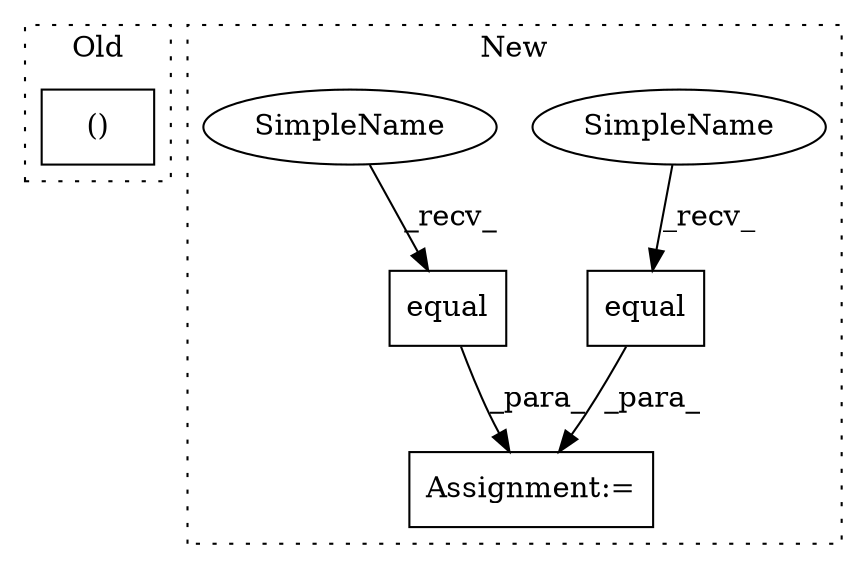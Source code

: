 digraph G {
subgraph cluster0 {
1 [label="()" a="106" s="3857" l="94" shape="box"];
label = "Old";
style="dotted";
}
subgraph cluster1 {
2 [label="equal" a="32" s="5996,6008" l="6,1" shape="box"];
3 [label="Assignment:=" a="7" s="5643" l="1" shape="box"];
4 [label="equal" a="32" s="5827,5839" l="6,1" shape="box"];
5 [label="SimpleName" a="42" s="5816" l="10" shape="ellipse"];
6 [label="SimpleName" a="42" s="5985" l="10" shape="ellipse"];
label = "New";
style="dotted";
}
2 -> 3 [label="_para_"];
4 -> 3 [label="_para_"];
5 -> 4 [label="_recv_"];
6 -> 2 [label="_recv_"];
}